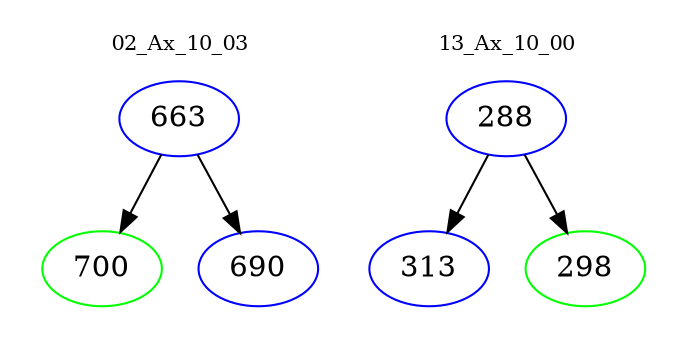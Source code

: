 digraph{
subgraph cluster_0 {
color = white
label = "02_Ax_10_03";
fontsize=10;
T0_663 [label="663", color="blue"]
T0_663 -> T0_700 [color="black"]
T0_700 [label="700", color="green"]
T0_663 -> T0_690 [color="black"]
T0_690 [label="690", color="blue"]
}
subgraph cluster_1 {
color = white
label = "13_Ax_10_00";
fontsize=10;
T1_288 [label="288", color="blue"]
T1_288 -> T1_313 [color="black"]
T1_313 [label="313", color="blue"]
T1_288 -> T1_298 [color="black"]
T1_298 [label="298", color="green"]
}
}
